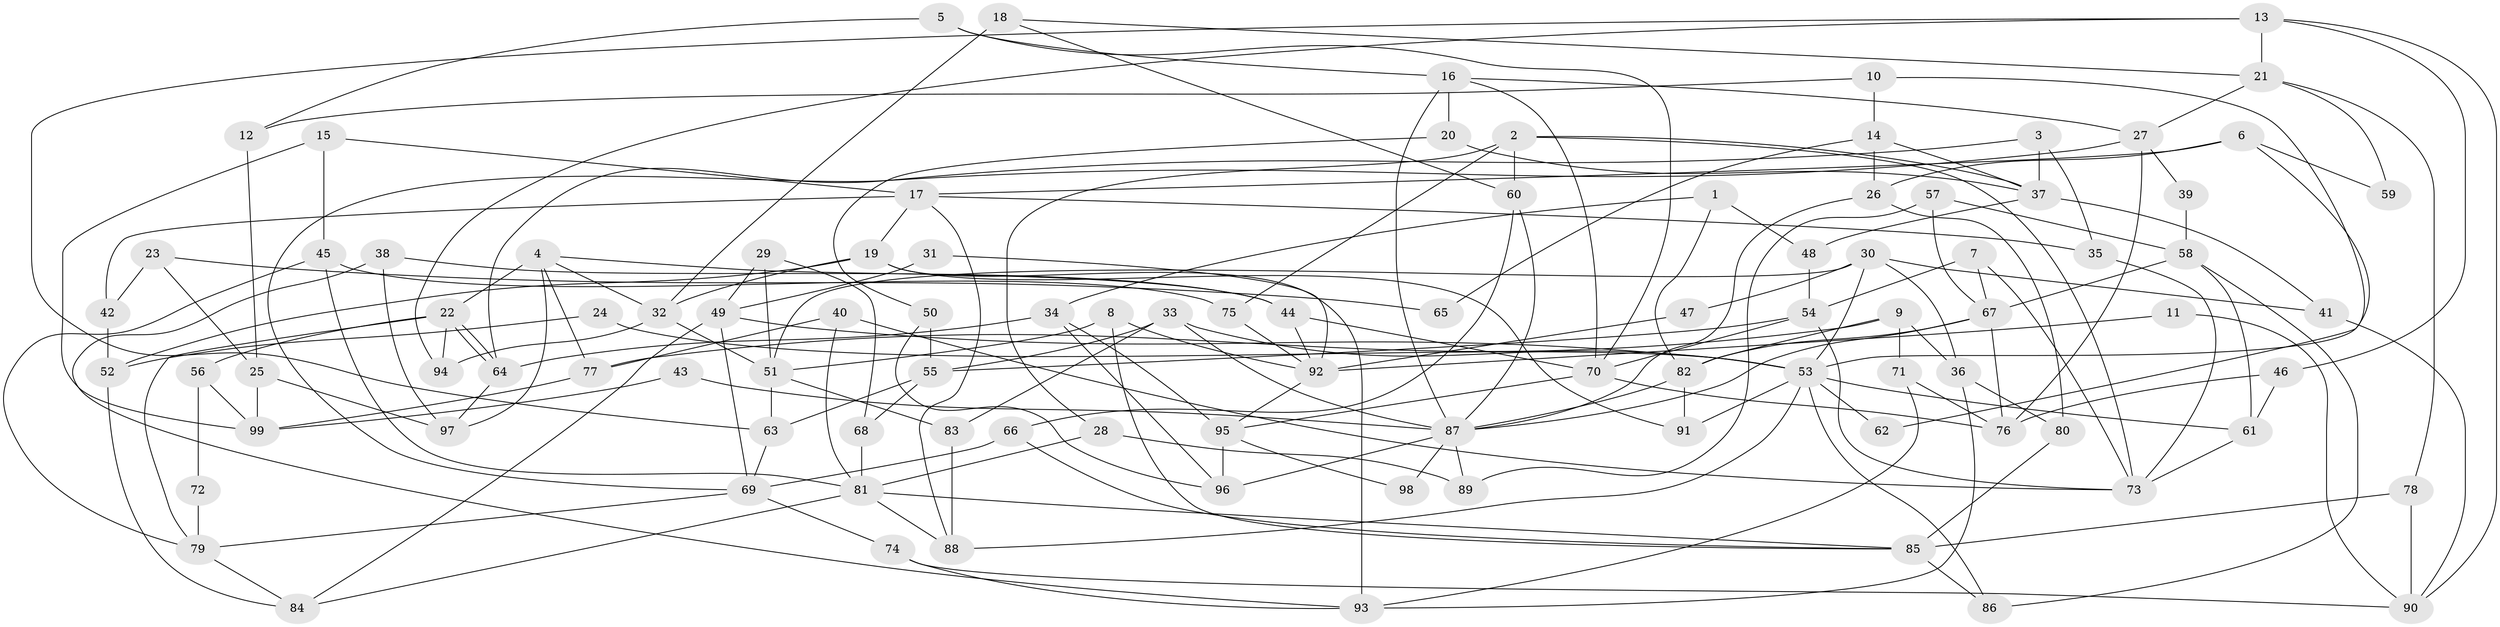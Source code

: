 // Generated by graph-tools (version 1.1) at 2025/26/03/09/25 03:26:11]
// undirected, 99 vertices, 198 edges
graph export_dot {
graph [start="1"]
  node [color=gray90,style=filled];
  1;
  2;
  3;
  4;
  5;
  6;
  7;
  8;
  9;
  10;
  11;
  12;
  13;
  14;
  15;
  16;
  17;
  18;
  19;
  20;
  21;
  22;
  23;
  24;
  25;
  26;
  27;
  28;
  29;
  30;
  31;
  32;
  33;
  34;
  35;
  36;
  37;
  38;
  39;
  40;
  41;
  42;
  43;
  44;
  45;
  46;
  47;
  48;
  49;
  50;
  51;
  52;
  53;
  54;
  55;
  56;
  57;
  58;
  59;
  60;
  61;
  62;
  63;
  64;
  65;
  66;
  67;
  68;
  69;
  70;
  71;
  72;
  73;
  74;
  75;
  76;
  77;
  78;
  79;
  80;
  81;
  82;
  83;
  84;
  85;
  86;
  87;
  88;
  89;
  90;
  91;
  92;
  93;
  94;
  95;
  96;
  97;
  98;
  99;
  1 -- 48;
  1 -- 82;
  1 -- 34;
  2 -- 37;
  2 -- 73;
  2 -- 28;
  2 -- 60;
  2 -- 75;
  3 -- 64;
  3 -- 35;
  3 -- 37;
  4 -- 22;
  4 -- 97;
  4 -- 32;
  4 -- 44;
  4 -- 77;
  5 -- 16;
  5 -- 70;
  5 -- 12;
  6 -- 17;
  6 -- 26;
  6 -- 59;
  6 -- 62;
  7 -- 54;
  7 -- 67;
  7 -- 73;
  8 -- 51;
  8 -- 85;
  8 -- 92;
  9 -- 71;
  9 -- 77;
  9 -- 36;
  9 -- 82;
  10 -- 14;
  10 -- 53;
  10 -- 12;
  11 -- 90;
  11 -- 92;
  12 -- 25;
  13 -- 21;
  13 -- 46;
  13 -- 63;
  13 -- 90;
  13 -- 94;
  14 -- 37;
  14 -- 26;
  14 -- 65;
  15 -- 45;
  15 -- 17;
  15 -- 99;
  16 -- 70;
  16 -- 87;
  16 -- 20;
  16 -- 27;
  17 -- 19;
  17 -- 88;
  17 -- 35;
  17 -- 42;
  18 -- 32;
  18 -- 60;
  18 -- 21;
  19 -- 93;
  19 -- 91;
  19 -- 32;
  19 -- 52;
  20 -- 50;
  20 -- 37;
  21 -- 78;
  21 -- 27;
  21 -- 59;
  22 -- 94;
  22 -- 64;
  22 -- 64;
  22 -- 56;
  22 -- 79;
  23 -- 25;
  23 -- 42;
  23 -- 65;
  24 -- 53;
  24 -- 52;
  25 -- 99;
  25 -- 97;
  26 -- 80;
  26 -- 87;
  27 -- 39;
  27 -- 69;
  27 -- 76;
  28 -- 81;
  28 -- 89;
  29 -- 51;
  29 -- 49;
  29 -- 68;
  30 -- 51;
  30 -- 36;
  30 -- 41;
  30 -- 47;
  30 -- 53;
  31 -- 49;
  31 -- 92;
  32 -- 51;
  32 -- 94;
  33 -- 87;
  33 -- 55;
  33 -- 53;
  33 -- 83;
  34 -- 95;
  34 -- 64;
  34 -- 96;
  35 -- 73;
  36 -- 93;
  36 -- 80;
  37 -- 41;
  37 -- 48;
  38 -- 97;
  38 -- 44;
  38 -- 93;
  39 -- 58;
  40 -- 73;
  40 -- 81;
  40 -- 77;
  41 -- 90;
  42 -- 52;
  43 -- 99;
  43 -- 87;
  44 -- 70;
  44 -- 92;
  45 -- 81;
  45 -- 75;
  45 -- 79;
  46 -- 61;
  46 -- 76;
  47 -- 92;
  48 -- 54;
  49 -- 53;
  49 -- 69;
  49 -- 84;
  50 -- 96;
  50 -- 55;
  51 -- 63;
  51 -- 83;
  52 -- 84;
  53 -- 61;
  53 -- 62;
  53 -- 86;
  53 -- 88;
  53 -- 91;
  54 -- 55;
  54 -- 70;
  54 -- 73;
  55 -- 63;
  55 -- 68;
  56 -- 99;
  56 -- 72;
  57 -- 89;
  57 -- 58;
  57 -- 67;
  58 -- 61;
  58 -- 67;
  58 -- 86;
  60 -- 66;
  60 -- 87;
  61 -- 73;
  63 -- 69;
  64 -- 97;
  66 -- 85;
  66 -- 69;
  67 -- 87;
  67 -- 76;
  67 -- 82;
  68 -- 81;
  69 -- 79;
  69 -- 74;
  70 -- 95;
  70 -- 76;
  71 -- 76;
  71 -- 93;
  72 -- 79;
  74 -- 90;
  74 -- 93;
  75 -- 92;
  77 -- 99;
  78 -- 85;
  78 -- 90;
  79 -- 84;
  80 -- 85;
  81 -- 88;
  81 -- 84;
  81 -- 85;
  82 -- 87;
  82 -- 91;
  83 -- 88;
  85 -- 86;
  87 -- 89;
  87 -- 96;
  87 -- 98;
  92 -- 95;
  95 -- 96;
  95 -- 98;
}
